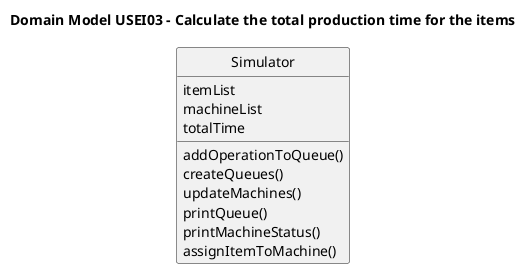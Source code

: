 @startuml
skinparam monochrome true
skinparam packageStyle rectangle
skinparam shadowing false

left to right direction

skinparam classAttributeIconSize 0

hide circle
'hide methods

title Domain Model USEI03 - Calculate the total production time for the items


class Simulator {
    itemList
    machineList
    totalTime
    addOperationToQueue()
    createQueues()
    updateMachines()
    printQueue()
    printMachineStatus()
    assignItemToMachine()
}












@enduml